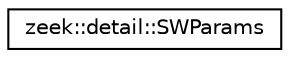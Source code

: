digraph "Graphical Class Hierarchy"
{
 // LATEX_PDF_SIZE
  edge [fontname="Helvetica",fontsize="10",labelfontname="Helvetica",labelfontsize="10"];
  node [fontname="Helvetica",fontsize="10",shape=record];
  rankdir="LR";
  Node0 [label="zeek::detail::SWParams",height=0.2,width=0.4,color="black", fillcolor="white", style="filled",URL="$d7/dc2/structzeek_1_1detail_1_1SWParams.html",tooltip=" "];
}
